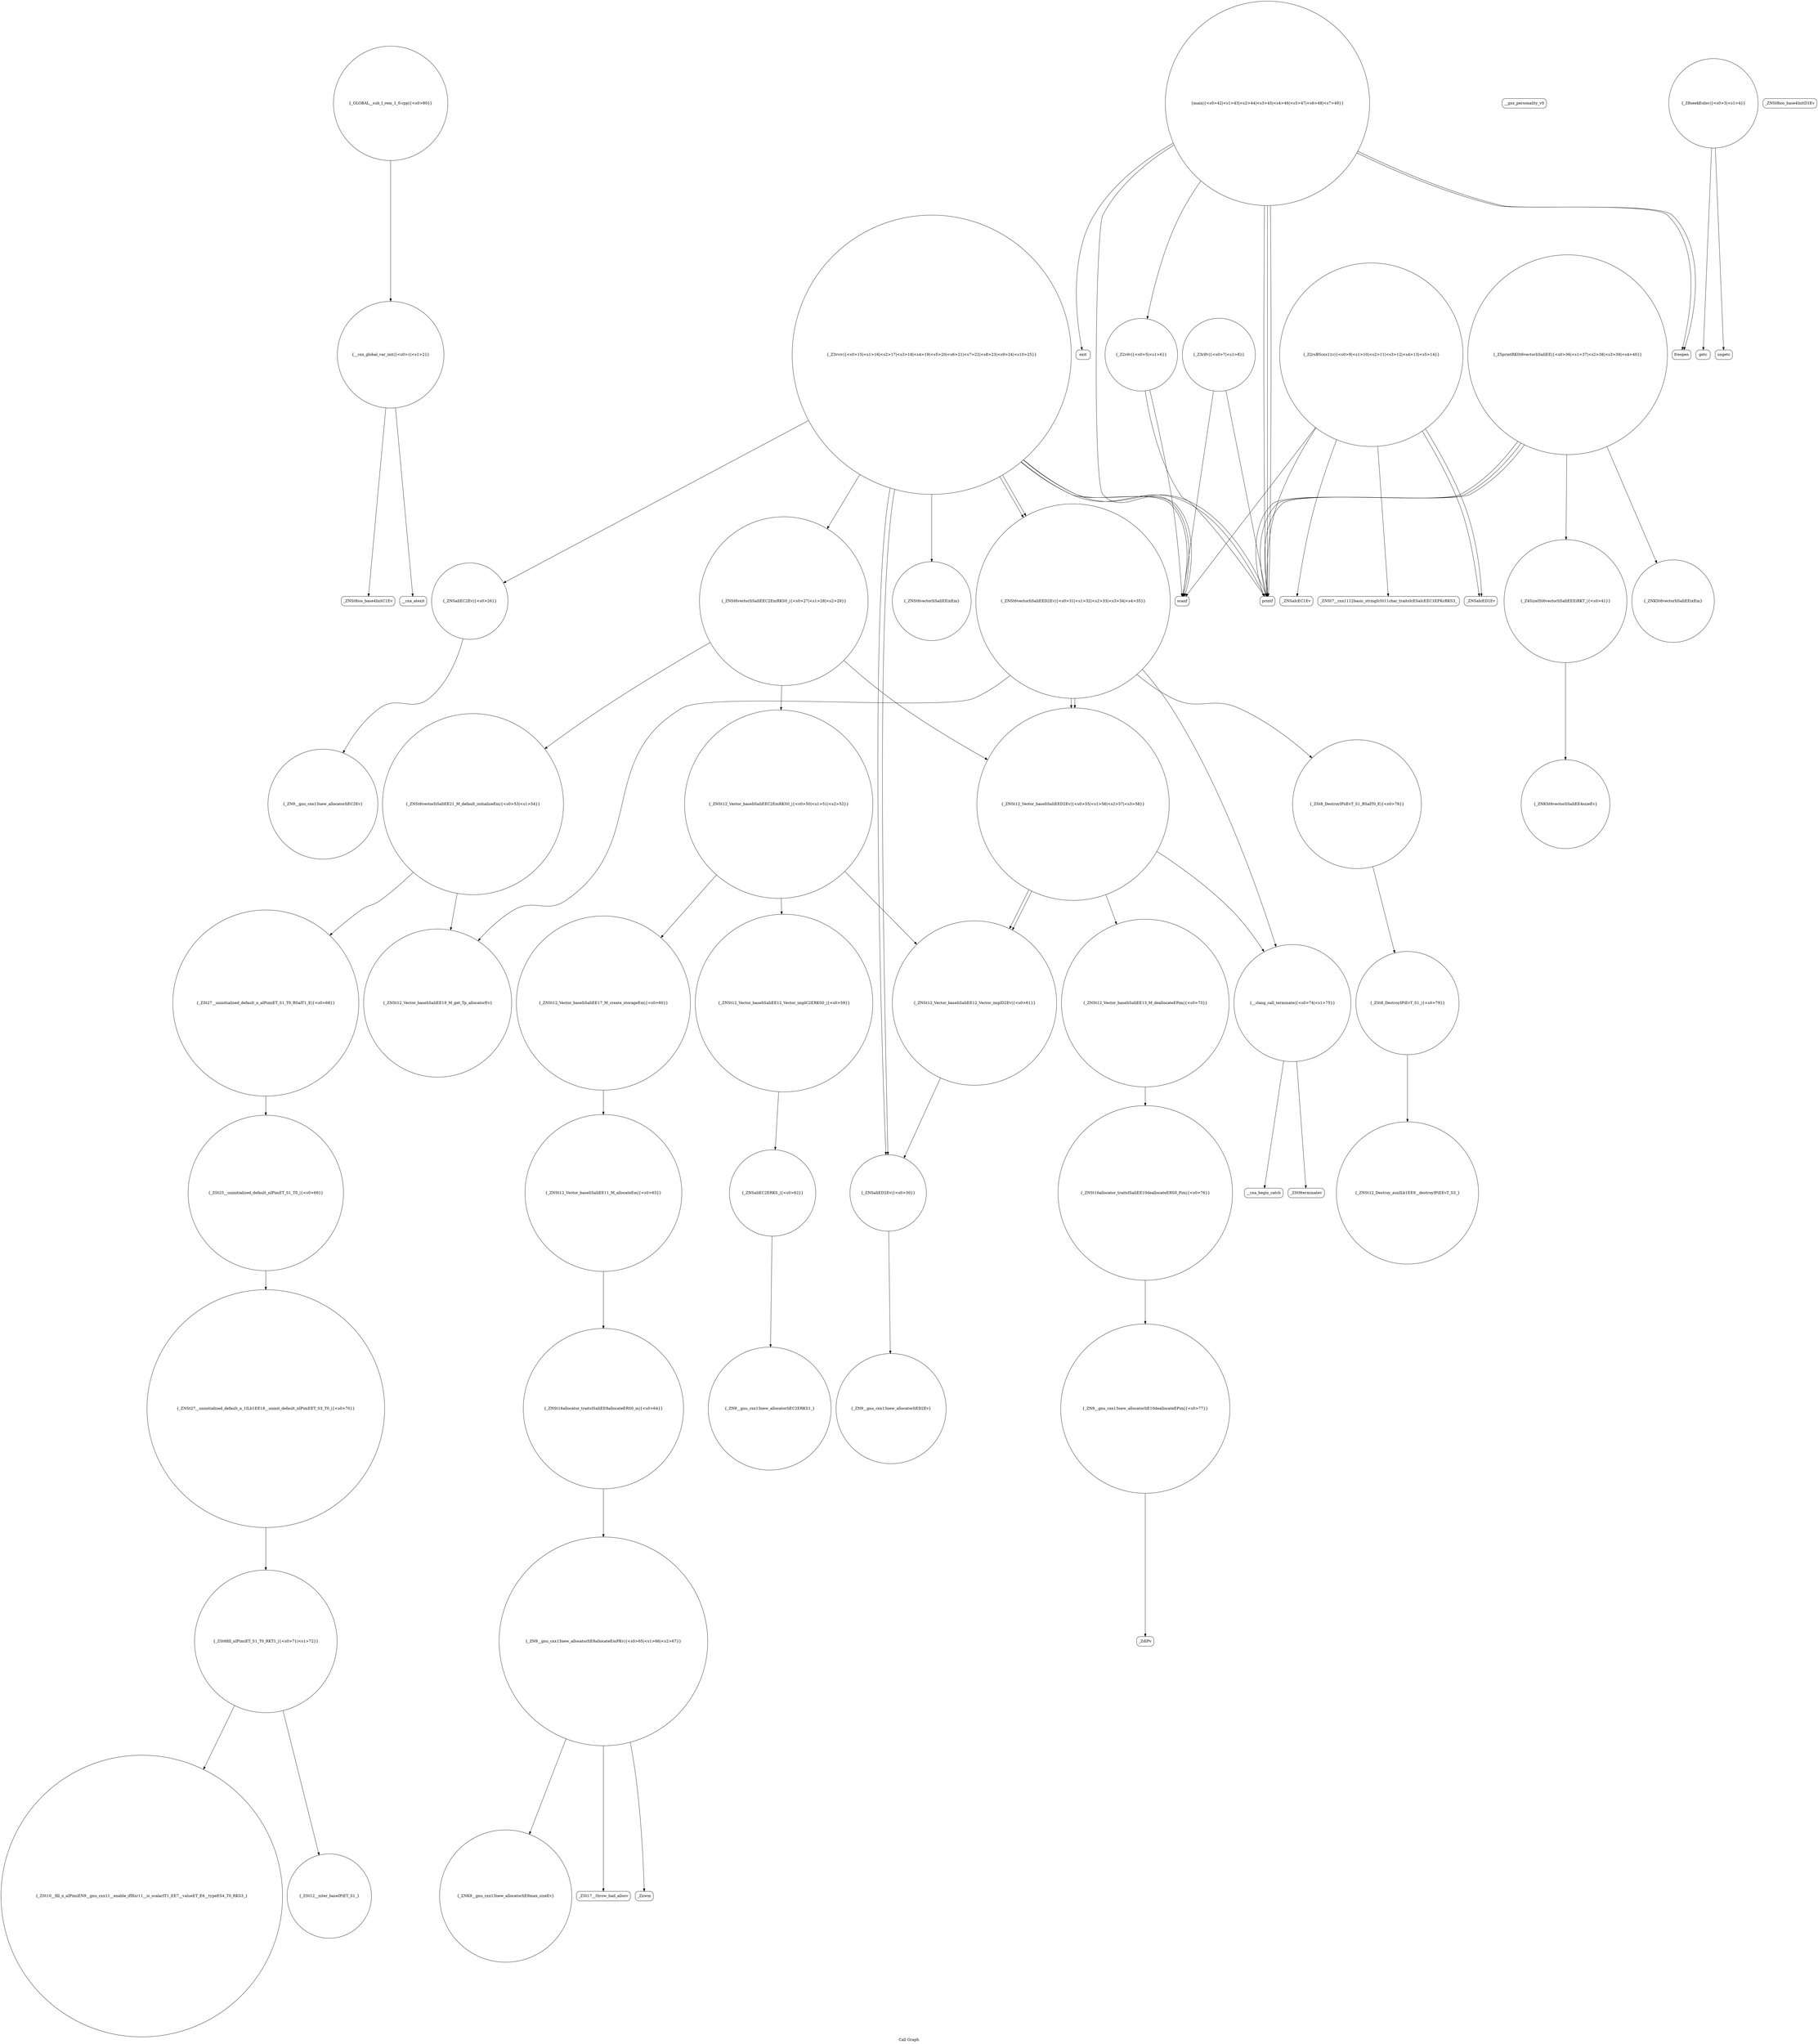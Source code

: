 digraph "Call Graph" {
	label="Call Graph";

	Node0x5601e287bad0 [shape=record,shape=circle,label="{__cxx_global_var_init|{<s0>1|<s1>2}}"];
	Node0x5601e287bad0:s0 -> Node0x5601e287bb50[color=black];
	Node0x5601e287bad0:s1 -> Node0x5601e287bc50[color=black];
	Node0x5601e287d150 [shape=record,shape=circle,label="{_ZNSt12_Vector_baseIiSaIiEE19_M_get_Tp_allocatorEv}"];
	Node0x5601e287be50 [shape=record,shape=circle,label="{_Z2rdv|{<s0>5|<s1>6}}"];
	Node0x5601e287be50:s0 -> Node0x5601e287bed0[color=black];
	Node0x5601e287be50:s1 -> Node0x5601e287bf50[color=black];
	Node0x5601e287e4f0 [shape=record,shape=circle,label="{__clang_call_terminate|{<s0>74|<s1>75}}"];
	Node0x5601e287e4f0:s0 -> Node0x5601e287e570[color=black];
	Node0x5601e287e4f0:s1 -> Node0x5601e287e5f0[color=black];
	Node0x5601e287c1d0 [shape=record,shape=Mrecord,label="{__gxx_personality_v0}"];
	Node0x5601e287e870 [shape=record,shape=circle,label="{_ZSt8_DestroyIPiEvT_S1_|{<s0>79}}"];
	Node0x5601e287e870:s0 -> Node0x5601e287e8f0[color=black];
	Node0x5601e287c550 [shape=record,shape=circle,label="{_ZNSt6vectorIiSaIiEED2Ev|{<s0>31|<s1>32|<s2>33|<s3>34|<s4>35}}"];
	Node0x5601e287c550:s0 -> Node0x5601e287d150[color=black];
	Node0x5601e287c550:s1 -> Node0x5601e287e7f0[color=black];
	Node0x5601e287c550:s2 -> Node0x5601e287cad0[color=black];
	Node0x5601e287c550:s3 -> Node0x5601e287cad0[color=black];
	Node0x5601e287c550:s4 -> Node0x5601e287e4f0[color=black];
	Node0x5601e287c8d0 [shape=record,shape=circle,label="{_ZN9__gnu_cxx13new_allocatorIiEC2Ev}"];
	Node0x5601e287cc50 [shape=record,shape=circle,label="{_ZNSt12_Vector_baseIiSaIiEE12_Vector_implD2Ev|{<s0>61}}"];
	Node0x5601e287cc50:s0 -> Node0x5601e287c450[color=black];
	Node0x5601e287cfd0 [shape=record,shape=Mrecord,label="{_ZSt17__throw_bad_allocv}"];
	Node0x5601e287bcd0 [shape=record,shape=circle,label="{_Z8seekEolnv|{<s0>3|<s1>4}}"];
	Node0x5601e287bcd0:s0 -> Node0x5601e287bd50[color=black];
	Node0x5601e287bcd0:s1 -> Node0x5601e287bdd0[color=black];
	Node0x5601e287e370 [shape=record,shape=circle,label="{_ZSt10__fill_n_aIPimiEN9__gnu_cxx11__enable_ifIXsr11__is_scalarIT1_EE7__valueET_E6__typeES4_T0_RKS3_}"];
	Node0x5601e287c050 [shape=record,shape=circle,label="{_Z2rsB5cxx11v|{<s0>9|<s1>10|<s2>11|<s3>12|<s4>13|<s5>14}}"];
	Node0x5601e287c050:s0 -> Node0x5601e287bed0[color=black];
	Node0x5601e287c050:s1 -> Node0x5601e287bf50[color=black];
	Node0x5601e287c050:s2 -> Node0x5601e287c0d0[color=black];
	Node0x5601e287c050:s3 -> Node0x5601e287c150[color=black];
	Node0x5601e287c050:s4 -> Node0x5601e287c250[color=black];
	Node0x5601e287c050:s5 -> Node0x5601e287c250[color=black];
	Node0x5601e287e6f0 [shape=record,shape=circle,label="{_ZN9__gnu_cxx13new_allocatorIiE10deallocateEPim|{<s0>77}}"];
	Node0x5601e287e6f0:s0 -> Node0x5601e287e770[color=black];
	Node0x5601e287c3d0 [shape=record,shape=circle,label="{_ZNSt6vectorIiSaIiEEC2EmRKS0_|{<s0>27|<s1>28|<s2>29}}"];
	Node0x5601e287c3d0:s0 -> Node0x5601e287c9d0[color=black];
	Node0x5601e287c3d0:s1 -> Node0x5601e287ca50[color=black];
	Node0x5601e287c3d0:s2 -> Node0x5601e287cad0[color=black];
	Node0x5601e287c750 [shape=record,shape=circle,label="{main|{<s0>42|<s1>43|<s2>44|<s3>45|<s4>46|<s5>47|<s6>48|<s7>49}}"];
	Node0x5601e287c750:s0 -> Node0x5601e287c7d0[color=black];
	Node0x5601e287c750:s1 -> Node0x5601e287c7d0[color=black];
	Node0x5601e287c750:s2 -> Node0x5601e287be50[color=black];
	Node0x5601e287c750:s3 -> Node0x5601e287bed0[color=black];
	Node0x5601e287c750:s4 -> Node0x5601e287bf50[color=black];
	Node0x5601e287c750:s5 -> Node0x5601e287bf50[color=black];
	Node0x5601e287c750:s6 -> Node0x5601e287bf50[color=black];
	Node0x5601e287c750:s7 -> Node0x5601e287c850[color=black];
	Node0x5601e287cad0 [shape=record,shape=circle,label="{_ZNSt12_Vector_baseIiSaIiEED2Ev|{<s0>55|<s1>56|<s2>57|<s3>58}}"];
	Node0x5601e287cad0:s0 -> Node0x5601e287e470[color=black];
	Node0x5601e287cad0:s1 -> Node0x5601e287cc50[color=black];
	Node0x5601e287cad0:s2 -> Node0x5601e287cc50[color=black];
	Node0x5601e287cad0:s3 -> Node0x5601e287e4f0[color=black];
	Node0x5601e287ce50 [shape=record,shape=circle,label="{_ZNSt16allocator_traitsISaIiEE8allocateERS0_m|{<s0>64}}"];
	Node0x5601e287ce50:s0 -> Node0x5601e287ced0[color=black];
	Node0x5601e287bb50 [shape=record,shape=Mrecord,label="{_ZNSt8ios_base4InitC1Ev}"];
	Node0x5601e287d1d0 [shape=record,shape=circle,label="{_ZSt25__uninitialized_default_nIPimET_S1_T0_|{<s0>69}}"];
	Node0x5601e287d1d0:s0 -> Node0x5601e287d250[color=black];
	Node0x5601e287bed0 [shape=record,shape=Mrecord,label="{scanf}"];
	Node0x5601e287e570 [shape=record,shape=Mrecord,label="{__cxa_begin_catch}"];
	Node0x5601e287c250 [shape=record,shape=Mrecord,label="{_ZNSaIcED1Ev}"];
	Node0x5601e287e8f0 [shape=record,shape=circle,label="{_ZNSt12_Destroy_auxILb1EE9__destroyIPiEEvT_S3_}"];
	Node0x5601e287c5d0 [shape=record,shape=circle,label="{_Z5printRKSt6vectorIiSaIiEE|{<s0>36|<s1>37|<s2>38|<s3>39|<s4>40}}"];
	Node0x5601e287c5d0:s0 -> Node0x5601e287c650[color=black];
	Node0x5601e287c5d0:s1 -> Node0x5601e287bf50[color=black];
	Node0x5601e287c5d0:s2 -> Node0x5601e287c6d0[color=black];
	Node0x5601e287c5d0:s3 -> Node0x5601e287bf50[color=black];
	Node0x5601e287c5d0:s4 -> Node0x5601e287bf50[color=black];
	Node0x5601e287c950 [shape=record,shape=circle,label="{_ZN9__gnu_cxx13new_allocatorIiED2Ev}"];
	Node0x5601e287ccd0 [shape=record,shape=circle,label="{_ZNSaIiEC2ERKS_|{<s0>62}}"];
	Node0x5601e287ccd0:s0 -> Node0x5601e287cd50[color=black];
	Node0x5601e287d050 [shape=record,shape=Mrecord,label="{_Znwm}"];
	Node0x5601e287bd50 [shape=record,shape=Mrecord,label="{getc}"];
	Node0x5601e287e3f0 [shape=record,shape=circle,label="{_ZSt12__niter_baseIPiET_S1_}"];
	Node0x5601e287c0d0 [shape=record,shape=Mrecord,label="{_ZNSaIcEC1Ev}"];
	Node0x5601e287e770 [shape=record,shape=Mrecord,label="{_ZdlPv}"];
	Node0x5601e287c450 [shape=record,shape=circle,label="{_ZNSaIiED2Ev|{<s0>30}}"];
	Node0x5601e287c450:s0 -> Node0x5601e287c950[color=black];
	Node0x5601e287c7d0 [shape=record,shape=Mrecord,label="{freopen}"];
	Node0x5601e287cb50 [shape=record,shape=circle,label="{_ZNSt12_Vector_baseIiSaIiEE12_Vector_implC2ERKS0_|{<s0>59}}"];
	Node0x5601e287cb50:s0 -> Node0x5601e287ccd0[color=black];
	Node0x5601e287ced0 [shape=record,shape=circle,label="{_ZN9__gnu_cxx13new_allocatorIiE8allocateEmPKv|{<s0>65|<s1>66|<s2>67}}"];
	Node0x5601e287ced0:s0 -> Node0x5601e287cf50[color=black];
	Node0x5601e287ced0:s1 -> Node0x5601e287cfd0[color=black];
	Node0x5601e287ced0:s2 -> Node0x5601e287d050[color=black];
	Node0x5601e287bbd0 [shape=record,shape=Mrecord,label="{_ZNSt8ios_base4InitD1Ev}"];
	Node0x5601e287d250 [shape=record,shape=circle,label="{_ZNSt27__uninitialized_default_n_1ILb1EE18__uninit_default_nIPimEET_S3_T0_|{<s0>70}}"];
	Node0x5601e287d250:s0 -> Node0x5601e287e2f0[color=black];
	Node0x5601e287bf50 [shape=record,shape=Mrecord,label="{printf}"];
	Node0x5601e287e5f0 [shape=record,shape=Mrecord,label="{_ZSt9terminatev}"];
	Node0x5601e287c2d0 [shape=record,shape=circle,label="{_Z3rviv|{<s0>15|<s1>16|<s2>17|<s3>18|<s4>19|<s5>20|<s6>21|<s7>22|<s8>23|<s9>24|<s10>25}}"];
	Node0x5601e287c2d0:s0 -> Node0x5601e287bed0[color=black];
	Node0x5601e287c2d0:s1 -> Node0x5601e287bf50[color=black];
	Node0x5601e287c2d0:s2 -> Node0x5601e287c350[color=black];
	Node0x5601e287c2d0:s3 -> Node0x5601e287c3d0[color=black];
	Node0x5601e287c2d0:s4 -> Node0x5601e287c450[color=black];
	Node0x5601e287c2d0:s5 -> Node0x5601e287c4d0[color=black];
	Node0x5601e287c2d0:s6 -> Node0x5601e287bed0[color=black];
	Node0x5601e287c2d0:s7 -> Node0x5601e287bf50[color=black];
	Node0x5601e287c2d0:s8 -> Node0x5601e287c450[color=black];
	Node0x5601e287c2d0:s9 -> Node0x5601e287c550[color=black];
	Node0x5601e287c2d0:s10 -> Node0x5601e287c550[color=black];
	Node0x5601e287e970 [shape=record,shape=circle,label="{_ZNKSt6vectorIiSaIiEE4sizeEv}"];
	Node0x5601e287c650 [shape=record,shape=circle,label="{_Z4SizeISt6vectorIiSaIiEEEiRKT_|{<s0>41}}"];
	Node0x5601e287c650:s0 -> Node0x5601e287e970[color=black];
	Node0x5601e287c9d0 [shape=record,shape=circle,label="{_ZNSt12_Vector_baseIiSaIiEEC2EmRKS0_|{<s0>50|<s1>51|<s2>52}}"];
	Node0x5601e287c9d0:s0 -> Node0x5601e287cb50[color=black];
	Node0x5601e287c9d0:s1 -> Node0x5601e287cbd0[color=black];
	Node0x5601e287c9d0:s2 -> Node0x5601e287cc50[color=black];
	Node0x5601e287cd50 [shape=record,shape=circle,label="{_ZN9__gnu_cxx13new_allocatorIiEC2ERKS1_}"];
	Node0x5601e287d0d0 [shape=record,shape=circle,label="{_ZSt27__uninitialized_default_n_aIPimiET_S1_T0_RSaIT1_E|{<s0>68}}"];
	Node0x5601e287d0d0:s0 -> Node0x5601e287d1d0[color=black];
	Node0x5601e287bdd0 [shape=record,shape=Mrecord,label="{ungetc}"];
	Node0x5601e287e470 [shape=record,shape=circle,label="{_ZNSt12_Vector_baseIiSaIiEE13_M_deallocateEPim|{<s0>73}}"];
	Node0x5601e287e470:s0 -> Node0x5601e287e670[color=black];
	Node0x5601e287c150 [shape=record,shape=Mrecord,label="{_ZNSt7__cxx1112basic_stringIcSt11char_traitsIcESaIcEEC1EPKcRKS3_}"];
	Node0x5601e287e7f0 [shape=record,shape=circle,label="{_ZSt8_DestroyIPiiEvT_S1_RSaIT0_E|{<s0>78}}"];
	Node0x5601e287e7f0:s0 -> Node0x5601e287e870[color=black];
	Node0x5601e287c4d0 [shape=record,shape=circle,label="{_ZNSt6vectorIiSaIiEEixEm}"];
	Node0x5601e287c850 [shape=record,shape=Mrecord,label="{exit}"];
	Node0x5601e287cbd0 [shape=record,shape=circle,label="{_ZNSt12_Vector_baseIiSaIiEE17_M_create_storageEm|{<s0>60}}"];
	Node0x5601e287cbd0:s0 -> Node0x5601e287cdd0[color=black];
	Node0x5601e287cf50 [shape=record,shape=circle,label="{_ZNK9__gnu_cxx13new_allocatorIiE8max_sizeEv}"];
	Node0x5601e287bc50 [shape=record,shape=Mrecord,label="{__cxa_atexit}"];
	Node0x5601e287e2f0 [shape=record,shape=circle,label="{_ZSt6fill_nIPimiET_S1_T0_RKT1_|{<s0>71|<s1>72}}"];
	Node0x5601e287e2f0:s0 -> Node0x5601e287e3f0[color=black];
	Node0x5601e287e2f0:s1 -> Node0x5601e287e370[color=black];
	Node0x5601e287bfd0 [shape=record,shape=circle,label="{_Z3rlfv|{<s0>7|<s1>8}}"];
	Node0x5601e287bfd0:s0 -> Node0x5601e287bed0[color=black];
	Node0x5601e287bfd0:s1 -> Node0x5601e287bf50[color=black];
	Node0x5601e287e670 [shape=record,shape=circle,label="{_ZNSt16allocator_traitsISaIiEE10deallocateERS0_Pim|{<s0>76}}"];
	Node0x5601e287e670:s0 -> Node0x5601e287e6f0[color=black];
	Node0x5601e287c350 [shape=record,shape=circle,label="{_ZNSaIiEC2Ev|{<s0>26}}"];
	Node0x5601e287c350:s0 -> Node0x5601e287c8d0[color=black];
	Node0x5601e287e9f0 [shape=record,shape=circle,label="{_GLOBAL__sub_I_rem_1_0.cpp|{<s0>80}}"];
	Node0x5601e287e9f0:s0 -> Node0x5601e287bad0[color=black];
	Node0x5601e287c6d0 [shape=record,shape=circle,label="{_ZNKSt6vectorIiSaIiEEixEm}"];
	Node0x5601e287ca50 [shape=record,shape=circle,label="{_ZNSt6vectorIiSaIiEE21_M_default_initializeEm|{<s0>53|<s1>54}}"];
	Node0x5601e287ca50:s0 -> Node0x5601e287d150[color=black];
	Node0x5601e287ca50:s1 -> Node0x5601e287d0d0[color=black];
	Node0x5601e287cdd0 [shape=record,shape=circle,label="{_ZNSt12_Vector_baseIiSaIiEE11_M_allocateEm|{<s0>63}}"];
	Node0x5601e287cdd0:s0 -> Node0x5601e287ce50[color=black];
}
